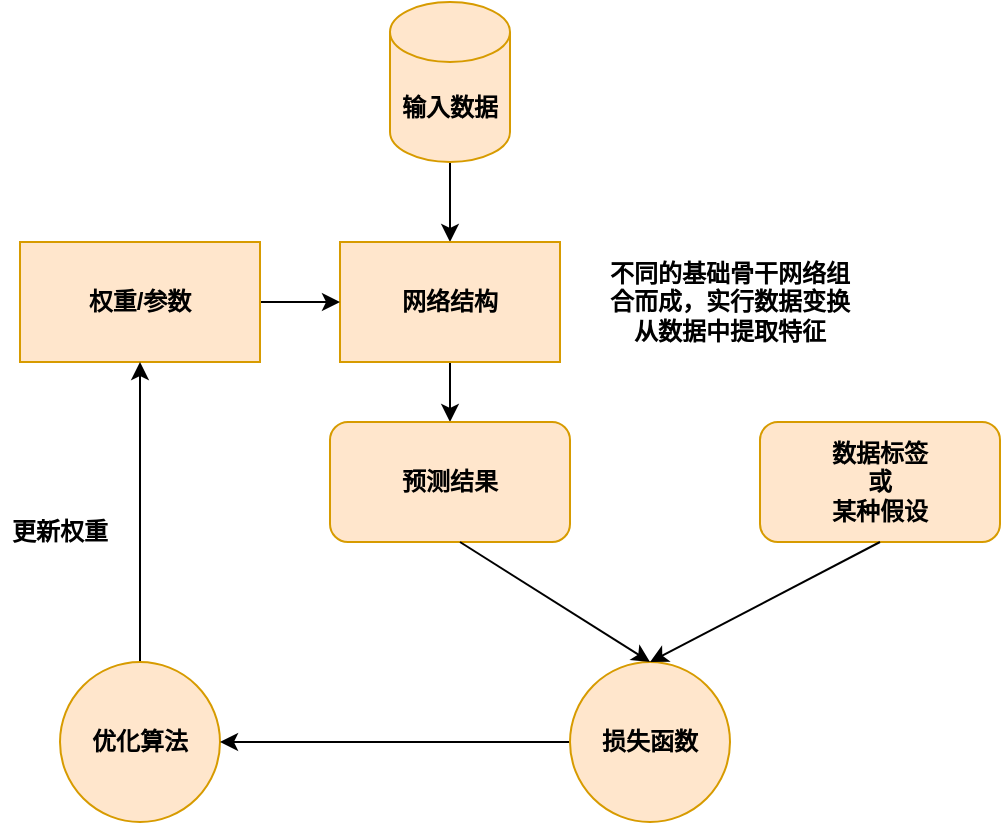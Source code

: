 <mxfile version="22.0.0" type="github">
  <diagram name="Page-1" id="WEeLoFSEDenImMPiWTRe">
    <mxGraphModel dx="823" dy="615" grid="1" gridSize="10" guides="1" tooltips="1" connect="1" arrows="1" fold="1" page="1" pageScale="1" pageWidth="850" pageHeight="1100" math="0" shadow="0">
      <root>
        <mxCell id="0" />
        <mxCell id="1" parent="0" />
        <mxCell id="BlhdO2MW0RdQwUiuu-N--4" value="" style="edgeStyle=orthogonalEdgeStyle;rounded=0;orthogonalLoop=1;jettySize=auto;html=1;" edge="1" parent="1" source="BlhdO2MW0RdQwUiuu-N--1" target="BlhdO2MW0RdQwUiuu-N--3">
          <mxGeometry relative="1" as="geometry" />
        </mxCell>
        <mxCell id="BlhdO2MW0RdQwUiuu-N--1" value="输入数据" style="shape=cylinder3;whiteSpace=wrap;html=1;boundedLbl=1;backgroundOutline=1;size=15;fillColor=#ffe6cc;strokeColor=#d79b00;fontStyle=1" vertex="1" parent="1">
          <mxGeometry x="265" y="30" width="60" height="80" as="geometry" />
        </mxCell>
        <mxCell id="BlhdO2MW0RdQwUiuu-N--27" value="" style="edgeStyle=orthogonalEdgeStyle;rounded=0;orthogonalLoop=1;jettySize=auto;html=1;" edge="1" parent="1" source="BlhdO2MW0RdQwUiuu-N--3" target="BlhdO2MW0RdQwUiuu-N--26">
          <mxGeometry relative="1" as="geometry" />
        </mxCell>
        <mxCell id="BlhdO2MW0RdQwUiuu-N--3" value="网络结构" style="whiteSpace=wrap;html=1;fillColor=#ffe6cc;strokeColor=#d79b00;fontStyle=1;" vertex="1" parent="1">
          <mxGeometry x="240" y="150" width="110" height="60" as="geometry" />
        </mxCell>
        <mxCell id="BlhdO2MW0RdQwUiuu-N--9" value="不同的基础骨干网络组合而成，实行数据变换从数据中提取特征" style="text;html=1;strokeColor=none;fillColor=none;align=center;verticalAlign=middle;whiteSpace=wrap;rounded=0;fontStyle=1" vertex="1" parent="1">
          <mxGeometry x="370" y="165" width="130" height="30" as="geometry" />
        </mxCell>
        <mxCell id="BlhdO2MW0RdQwUiuu-N--12" value="" style="edgeStyle=orthogonalEdgeStyle;rounded=0;orthogonalLoop=1;jettySize=auto;html=1;" edge="1" parent="1" source="BlhdO2MW0RdQwUiuu-N--10" target="BlhdO2MW0RdQwUiuu-N--3">
          <mxGeometry relative="1" as="geometry" />
        </mxCell>
        <mxCell id="BlhdO2MW0RdQwUiuu-N--10" value="权重/参数" style="whiteSpace=wrap;html=1;fillColor=#ffe6cc;strokeColor=#d79b00;fontStyle=1;" vertex="1" parent="1">
          <mxGeometry x="80" y="150" width="120" height="60" as="geometry" />
        </mxCell>
        <mxCell id="BlhdO2MW0RdQwUiuu-N--15" value="" style="edgeStyle=orthogonalEdgeStyle;rounded=0;orthogonalLoop=1;jettySize=auto;html=1;" edge="1" parent="1" source="BlhdO2MW0RdQwUiuu-N--13" target="BlhdO2MW0RdQwUiuu-N--10">
          <mxGeometry relative="1" as="geometry" />
        </mxCell>
        <mxCell id="BlhdO2MW0RdQwUiuu-N--13" value="优化算法" style="ellipse;whiteSpace=wrap;html=1;fillColor=#ffe6cc;strokeColor=#d79b00;fontStyle=1;direction=south;" vertex="1" parent="1">
          <mxGeometry x="100" y="360" width="80" height="80" as="geometry" />
        </mxCell>
        <mxCell id="BlhdO2MW0RdQwUiuu-N--22" value="" style="edgeStyle=orthogonalEdgeStyle;rounded=0;orthogonalLoop=1;jettySize=auto;html=1;" edge="1" parent="1" source="BlhdO2MW0RdQwUiuu-N--19" target="BlhdO2MW0RdQwUiuu-N--13">
          <mxGeometry relative="1" as="geometry" />
        </mxCell>
        <mxCell id="BlhdO2MW0RdQwUiuu-N--19" value="损失函数" style="ellipse;whiteSpace=wrap;html=1;fillColor=#ffe6cc;strokeColor=#d79b00;fontStyle=1;" vertex="1" parent="1">
          <mxGeometry x="355" y="360" width="80" height="80" as="geometry" />
        </mxCell>
        <mxCell id="BlhdO2MW0RdQwUiuu-N--24" value="&lt;b&gt;更新权重&lt;/b&gt;" style="text;html=1;strokeColor=none;fillColor=none;align=center;verticalAlign=middle;whiteSpace=wrap;rounded=0;" vertex="1" parent="1">
          <mxGeometry x="70" y="280" width="60" height="30" as="geometry" />
        </mxCell>
        <mxCell id="BlhdO2MW0RdQwUiuu-N--26" value="预测结果" style="rounded=1;whiteSpace=wrap;html=1;fillColor=#ffe6cc;strokeColor=#d79b00;fontStyle=1;" vertex="1" parent="1">
          <mxGeometry x="235" y="240" width="120" height="60" as="geometry" />
        </mxCell>
        <mxCell id="BlhdO2MW0RdQwUiuu-N--28" value="数据标签&lt;br&gt;或&lt;br&gt;某种假设" style="rounded=1;whiteSpace=wrap;html=1;fillColor=#ffe6cc;strokeColor=#d79b00;fontStyle=1;" vertex="1" parent="1">
          <mxGeometry x="450" y="240" width="120" height="60" as="geometry" />
        </mxCell>
        <mxCell id="BlhdO2MW0RdQwUiuu-N--34" value="" style="endArrow=classic;html=1;rounded=0;entryX=0.5;entryY=0;entryDx=0;entryDy=0;" edge="1" parent="1" target="BlhdO2MW0RdQwUiuu-N--19">
          <mxGeometry width="50" height="50" relative="1" as="geometry">
            <mxPoint x="300" y="300" as="sourcePoint" />
            <mxPoint x="370" y="311.04" as="targetPoint" />
          </mxGeometry>
        </mxCell>
        <mxCell id="BlhdO2MW0RdQwUiuu-N--35" value="" style="endArrow=classic;html=1;rounded=0;entryX=0.5;entryY=0;entryDx=0;entryDy=0;" edge="1" parent="1" target="BlhdO2MW0RdQwUiuu-N--19">
          <mxGeometry width="50" height="50" relative="1" as="geometry">
            <mxPoint x="510" y="300" as="sourcePoint" />
            <mxPoint x="605" y="360" as="targetPoint" />
          </mxGeometry>
        </mxCell>
      </root>
    </mxGraphModel>
  </diagram>
</mxfile>
